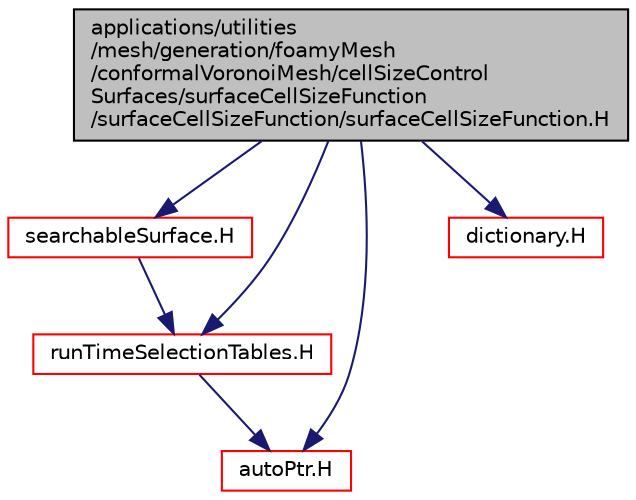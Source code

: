 digraph "applications/utilities/mesh/generation/foamyMesh/conformalVoronoiMesh/cellSizeControlSurfaces/surfaceCellSizeFunction/surfaceCellSizeFunction/surfaceCellSizeFunction.H"
{
  bgcolor="transparent";
  edge [fontname="Helvetica",fontsize="10",labelfontname="Helvetica",labelfontsize="10"];
  node [fontname="Helvetica",fontsize="10",shape=record];
  Node0 [label="applications/utilities\l/mesh/generation/foamyMesh\l/conformalVoronoiMesh/cellSizeControl\lSurfaces/surfaceCellSizeFunction\l/surfaceCellSizeFunction/surfaceCellSizeFunction.H",height=0.2,width=0.4,color="black", fillcolor="grey75", style="filled", fontcolor="black"];
  Node0 -> Node1 [color="midnightblue",fontsize="10",style="solid",fontname="Helvetica"];
  Node1 [label="searchableSurface.H",height=0.2,width=0.4,color="red",URL="$a08513.html"];
  Node1 -> Node141 [color="midnightblue",fontsize="10",style="solid",fontname="Helvetica"];
  Node141 [label="runTimeSelectionTables.H",height=0.2,width=0.4,color="red",URL="$a09992.html",tooltip="Macros to ease declaration of run-time selection tables. "];
  Node141 -> Node74 [color="midnightblue",fontsize="10",style="solid",fontname="Helvetica"];
  Node74 [label="autoPtr.H",height=0.2,width=0.4,color="red",URL="$a11828.html"];
  Node0 -> Node175 [color="midnightblue",fontsize="10",style="solid",fontname="Helvetica"];
  Node175 [label="dictionary.H",height=0.2,width=0.4,color="red",URL="$a09506.html"];
  Node0 -> Node74 [color="midnightblue",fontsize="10",style="solid",fontname="Helvetica"];
  Node0 -> Node141 [color="midnightblue",fontsize="10",style="solid",fontname="Helvetica"];
}
